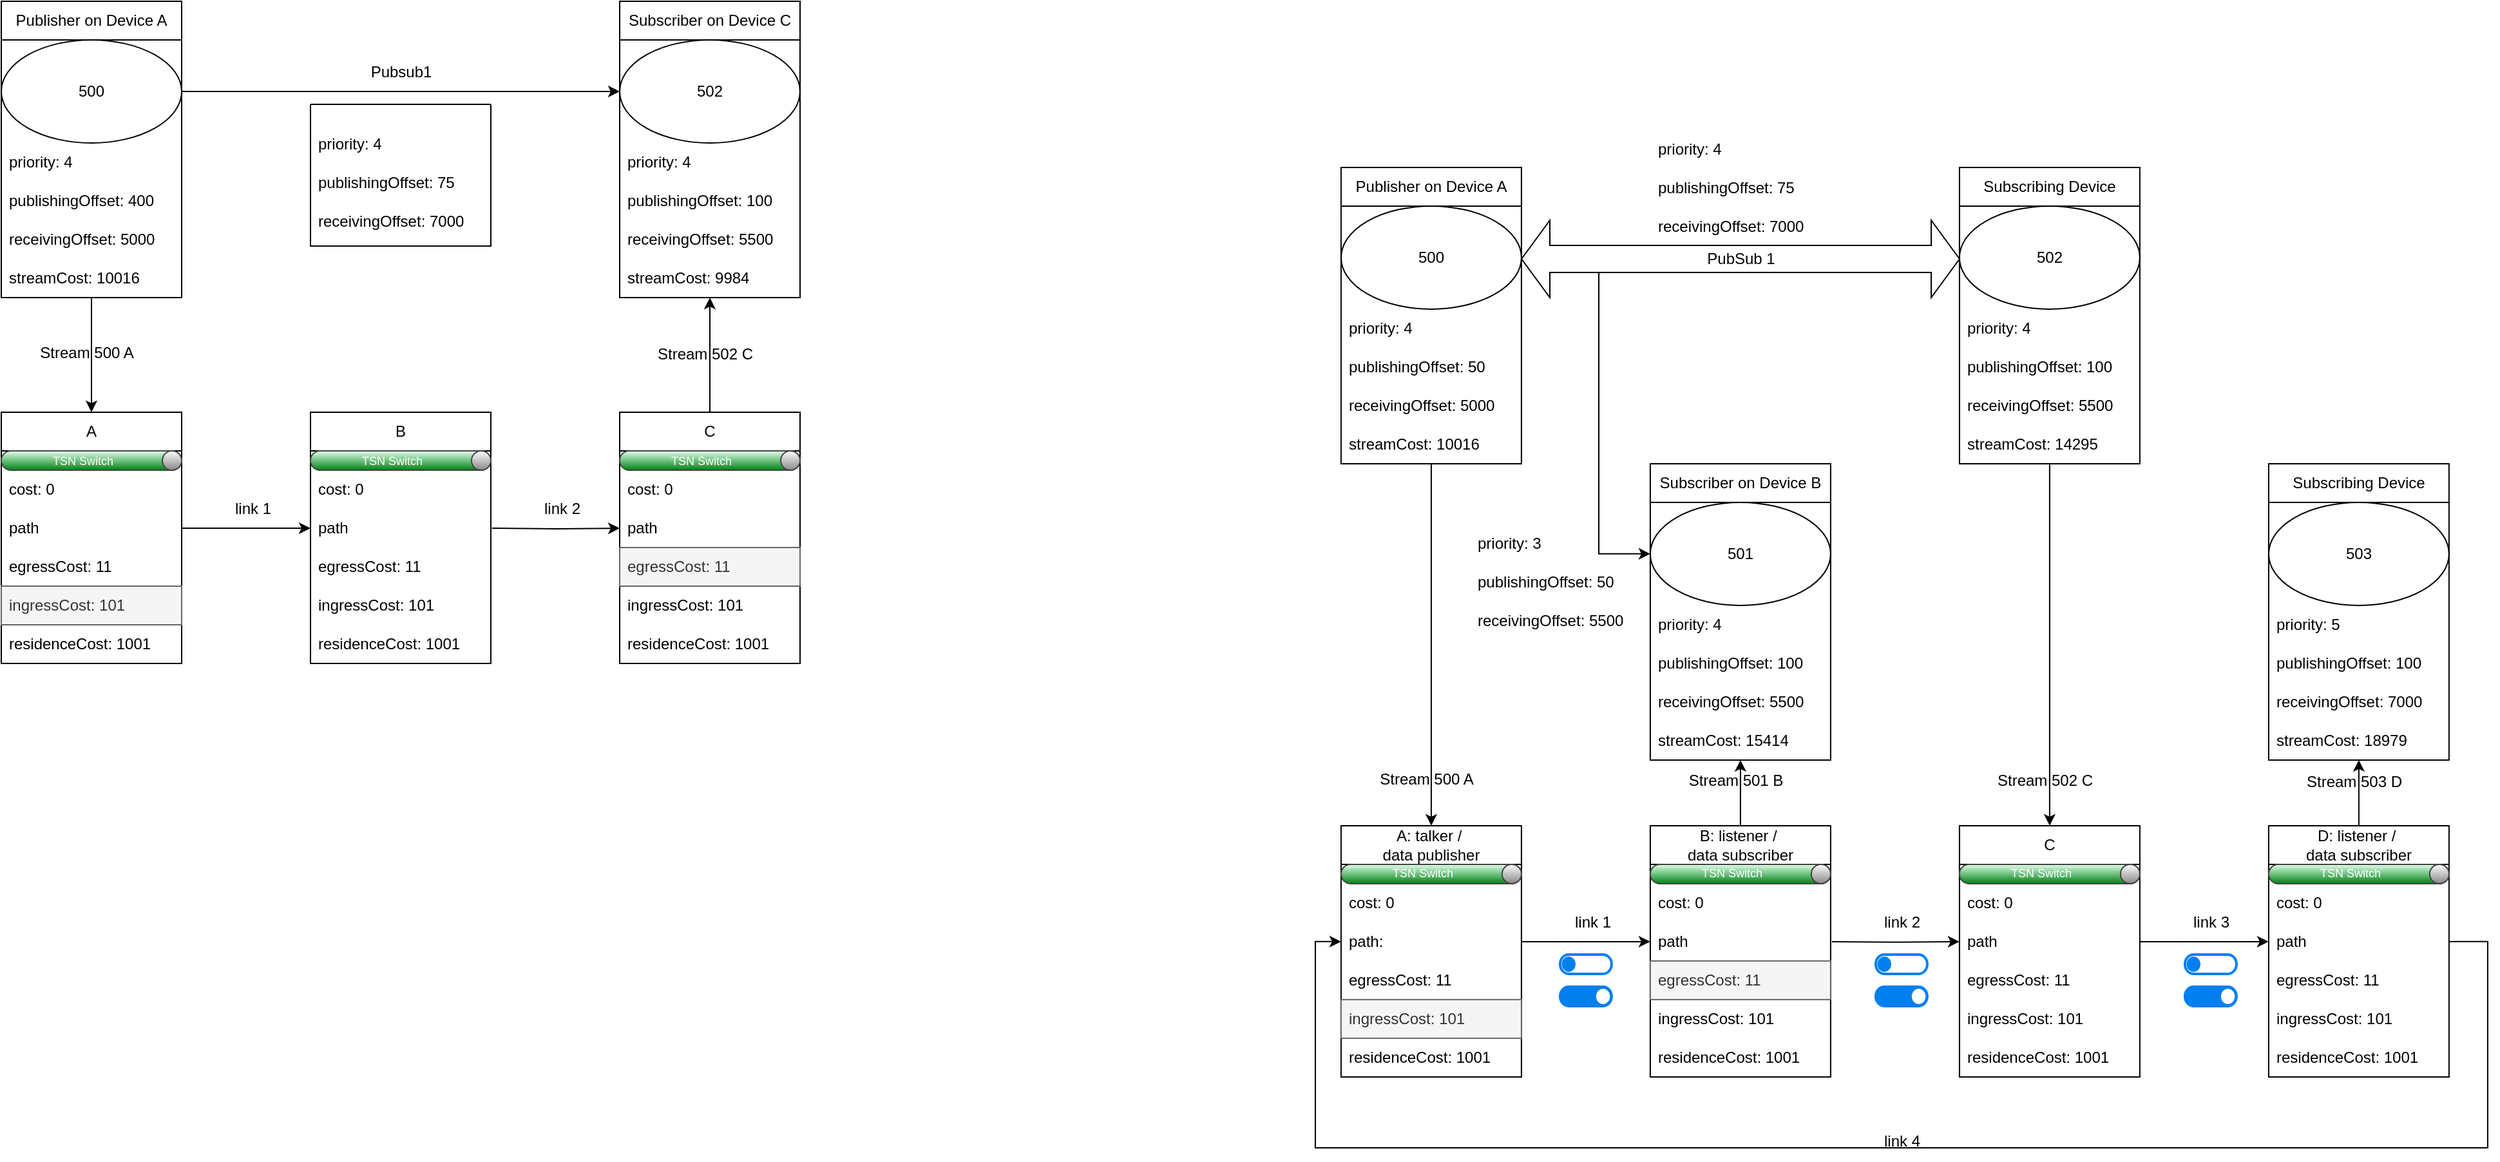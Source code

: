 <mxfile version="24.4.6" type="github">
  <diagram name="Seite-1" id="TU9W4s5XV5Jqz8ymjJ4V">
    <mxGraphModel dx="989" dy="580" grid="1" gridSize="10" guides="1" tooltips="1" connect="1" arrows="1" fold="1" page="1" pageScale="1" pageWidth="2339" pageHeight="3300" math="0" shadow="0">
      <root>
        <mxCell id="0" />
        <mxCell id="1" parent="0" />
        <mxCell id="pl0yGp6066iL1tmnYxi--1" value="A" style="swimlane;fontStyle=0;childLayout=stackLayout;horizontal=1;startSize=30;horizontalStack=0;resizeParent=1;resizeParentMax=0;resizeLast=0;collapsible=1;marginBottom=0;whiteSpace=wrap;html=1;" parent="1" vertex="1">
          <mxGeometry x="200" y="359" width="140" height="195" as="geometry" />
        </mxCell>
        <mxCell id="pl0yGp6066iL1tmnYxi--46" value="TSN Switch" style="strokeWidth=1;html=1;shadow=0;dashed=0;shape=mxgraph.ios.iOnOffButton;mainText=;strokeColor=#444444;fontSize=9;fontColor=#ffffff;spacingRight=14;buttonState=on;sketch=0;" parent="pl0yGp6066iL1tmnYxi--1" vertex="1">
          <mxGeometry y="30" width="140" height="15" as="geometry" />
        </mxCell>
        <mxCell id="pl0yGp6066iL1tmnYxi--2" value="cost: 0" style="text;strokeColor=none;fillColor=none;align=left;verticalAlign=middle;spacingLeft=4;spacingRight=4;overflow=hidden;points=[[0,0.5],[1,0.5]];portConstraint=eastwest;rotatable=0;whiteSpace=wrap;html=1;" parent="pl0yGp6066iL1tmnYxi--1" vertex="1">
          <mxGeometry y="45" width="140" height="30" as="geometry" />
        </mxCell>
        <mxCell id="pl0yGp6066iL1tmnYxi--3" value="path" style="text;strokeColor=none;fillColor=none;align=left;verticalAlign=middle;spacingLeft=4;spacingRight=4;overflow=hidden;points=[[0,0.5],[1,0.5]];portConstraint=eastwest;rotatable=0;whiteSpace=wrap;html=1;" parent="pl0yGp6066iL1tmnYxi--1" vertex="1">
          <mxGeometry y="75" width="140" height="30" as="geometry" />
        </mxCell>
        <mxCell id="pl0yGp6066iL1tmnYxi--4" value="egressCost: 11" style="text;strokeColor=none;fillColor=none;align=left;verticalAlign=middle;spacingLeft=4;spacingRight=4;overflow=hidden;points=[[0,0.5],[1,0.5]];portConstraint=eastwest;rotatable=0;whiteSpace=wrap;html=1;" parent="pl0yGp6066iL1tmnYxi--1" vertex="1">
          <mxGeometry y="105" width="140" height="30" as="geometry" />
        </mxCell>
        <mxCell id="pl0yGp6066iL1tmnYxi--5" value="ingressCost: 101" style="text;fillColor=#f5f5f5;align=left;verticalAlign=middle;spacingLeft=4;spacingRight=4;overflow=hidden;points=[[0,0.5],[1,0.5]];portConstraint=eastwest;rotatable=0;whiteSpace=wrap;html=1;fontColor=#333333;strokeColor=#666666;" parent="pl0yGp6066iL1tmnYxi--1" vertex="1">
          <mxGeometry y="135" width="140" height="30" as="geometry" />
        </mxCell>
        <mxCell id="pl0yGp6066iL1tmnYxi--6" value="residenceCost: 1001" style="text;strokeColor=none;fillColor=none;align=left;verticalAlign=middle;spacingLeft=4;spacingRight=4;overflow=hidden;points=[[0,0.5],[1,0.5]];portConstraint=eastwest;rotatable=0;whiteSpace=wrap;html=1;" parent="pl0yGp6066iL1tmnYxi--1" vertex="1">
          <mxGeometry y="165" width="140" height="30" as="geometry" />
        </mxCell>
        <mxCell id="pl0yGp6066iL1tmnYxi--7" value="B" style="swimlane;fontStyle=0;childLayout=stackLayout;horizontal=1;startSize=30;horizontalStack=0;resizeParent=1;resizeParentMax=0;resizeLast=0;collapsible=1;marginBottom=0;whiteSpace=wrap;html=1;" parent="1" vertex="1">
          <mxGeometry x="440" y="359" width="140" height="195" as="geometry" />
        </mxCell>
        <mxCell id="pl0yGp6066iL1tmnYxi--47" value="TSN Switch" style="strokeWidth=1;html=1;shadow=0;dashed=0;shape=mxgraph.ios.iOnOffButton;mainText=;strokeColor=#444444;fontSize=9;fontColor=#ffffff;spacingRight=14;buttonState=on;sketch=0;" parent="pl0yGp6066iL1tmnYxi--7" vertex="1">
          <mxGeometry y="30" width="140" height="15" as="geometry" />
        </mxCell>
        <mxCell id="6noG_g_EewDLC4juEWvF-1" value="cost: 0" style="text;strokeColor=none;fillColor=none;align=left;verticalAlign=middle;spacingLeft=4;spacingRight=4;overflow=hidden;points=[[0,0.5],[1,0.5]];portConstraint=eastwest;rotatable=0;whiteSpace=wrap;html=1;" vertex="1" parent="pl0yGp6066iL1tmnYxi--7">
          <mxGeometry y="45" width="140" height="30" as="geometry" />
        </mxCell>
        <mxCell id="6noG_g_EewDLC4juEWvF-2" value="path" style="text;strokeColor=none;fillColor=none;align=left;verticalAlign=middle;spacingLeft=4;spacingRight=4;overflow=hidden;points=[[0,0.5],[1,0.5]];portConstraint=eastwest;rotatable=0;whiteSpace=wrap;html=1;" vertex="1" parent="pl0yGp6066iL1tmnYxi--7">
          <mxGeometry y="75" width="140" height="30" as="geometry" />
        </mxCell>
        <mxCell id="6noG_g_EewDLC4juEWvF-4" value="egressCost: 11" style="text;strokeColor=none;fillColor=none;align=left;verticalAlign=middle;spacingLeft=4;spacingRight=4;overflow=hidden;points=[[0,0.5],[1,0.5]];portConstraint=eastwest;rotatable=0;whiteSpace=wrap;html=1;" vertex="1" parent="pl0yGp6066iL1tmnYxi--7">
          <mxGeometry y="105" width="140" height="30" as="geometry" />
        </mxCell>
        <mxCell id="6noG_g_EewDLC4juEWvF-3" value="ingressCost: 101" style="text;strokeColor=none;fillColor=none;align=left;verticalAlign=middle;spacingLeft=4;spacingRight=4;overflow=hidden;points=[[0,0.5],[1,0.5]];portConstraint=eastwest;rotatable=0;whiteSpace=wrap;html=1;" vertex="1" parent="pl0yGp6066iL1tmnYxi--7">
          <mxGeometry y="135" width="140" height="30" as="geometry" />
        </mxCell>
        <mxCell id="6noG_g_EewDLC4juEWvF-5" value="residenceCost: 1001" style="text;strokeColor=none;fillColor=none;align=left;verticalAlign=middle;spacingLeft=4;spacingRight=4;overflow=hidden;points=[[0,0.5],[1,0.5]];portConstraint=eastwest;rotatable=0;whiteSpace=wrap;html=1;" vertex="1" parent="pl0yGp6066iL1tmnYxi--7">
          <mxGeometry y="165" width="140" height="30" as="geometry" />
        </mxCell>
        <mxCell id="6noG_g_EewDLC4juEWvF-114" style="edgeStyle=orthogonalEdgeStyle;rounded=0;orthogonalLoop=1;jettySize=auto;html=1;exitX=0.5;exitY=0;exitDx=0;exitDy=0;" edge="1" parent="1" source="pl0yGp6066iL1tmnYxi--13" target="pl0yGp6066iL1tmnYxi--30">
          <mxGeometry relative="1" as="geometry" />
        </mxCell>
        <mxCell id="pl0yGp6066iL1tmnYxi--13" value="C" style="swimlane;fontStyle=0;childLayout=stackLayout;horizontal=1;startSize=30;horizontalStack=0;resizeParent=1;resizeParentMax=0;resizeLast=0;collapsible=1;marginBottom=0;whiteSpace=wrap;html=1;" parent="1" vertex="1">
          <mxGeometry x="680" y="359" width="140" height="195" as="geometry" />
        </mxCell>
        <mxCell id="pl0yGp6066iL1tmnYxi--48" value="TSN Switch" style="strokeWidth=1;html=1;shadow=0;dashed=0;shape=mxgraph.ios.iOnOffButton;mainText=;strokeColor=#444444;fontSize=9;fontColor=#ffffff;spacingRight=14;buttonState=on;sketch=0;" parent="pl0yGp6066iL1tmnYxi--13" vertex="1">
          <mxGeometry y="30" width="140" height="15" as="geometry" />
        </mxCell>
        <mxCell id="pl0yGp6066iL1tmnYxi--14" value="cost: 0" style="text;strokeColor=none;fillColor=none;align=left;verticalAlign=middle;spacingLeft=4;spacingRight=4;overflow=hidden;points=[[0,0.5],[1,0.5]];portConstraint=eastwest;rotatable=0;whiteSpace=wrap;html=1;" parent="pl0yGp6066iL1tmnYxi--13" vertex="1">
          <mxGeometry y="45" width="140" height="30" as="geometry" />
        </mxCell>
        <mxCell id="pl0yGp6066iL1tmnYxi--15" value="path" style="text;strokeColor=none;fillColor=none;align=left;verticalAlign=middle;spacingLeft=4;spacingRight=4;overflow=hidden;points=[[0,0.5],[1,0.5]];portConstraint=eastwest;rotatable=0;whiteSpace=wrap;html=1;" parent="pl0yGp6066iL1tmnYxi--13" vertex="1">
          <mxGeometry y="75" width="140" height="30" as="geometry" />
        </mxCell>
        <mxCell id="pl0yGp6066iL1tmnYxi--16" value="egressCost: 11" style="text;strokeColor=#666666;fillColor=#f5f5f5;align=left;verticalAlign=middle;spacingLeft=4;spacingRight=4;overflow=hidden;points=[[0,0.5],[1,0.5]];portConstraint=eastwest;rotatable=0;whiteSpace=wrap;html=1;fontColor=#333333;" parent="pl0yGp6066iL1tmnYxi--13" vertex="1">
          <mxGeometry y="105" width="140" height="30" as="geometry" />
        </mxCell>
        <mxCell id="pl0yGp6066iL1tmnYxi--17" value="ingressCost: 101" style="text;strokeColor=none;fillColor=none;align=left;verticalAlign=middle;spacingLeft=4;spacingRight=4;overflow=hidden;points=[[0,0.5],[1,0.5]];portConstraint=eastwest;rotatable=0;whiteSpace=wrap;html=1;" parent="pl0yGp6066iL1tmnYxi--13" vertex="1">
          <mxGeometry y="135" width="140" height="30" as="geometry" />
        </mxCell>
        <mxCell id="pl0yGp6066iL1tmnYxi--18" value="residenceCost: 1001" style="text;strokeColor=none;fillColor=none;align=left;verticalAlign=middle;spacingLeft=4;spacingRight=4;overflow=hidden;points=[[0,0.5],[1,0.5]];portConstraint=eastwest;rotatable=0;whiteSpace=wrap;html=1;" parent="pl0yGp6066iL1tmnYxi--13" vertex="1">
          <mxGeometry y="165" width="140" height="30" as="geometry" />
        </mxCell>
        <mxCell id="pl0yGp6066iL1tmnYxi--19" style="edgeStyle=orthogonalEdgeStyle;rounded=0;orthogonalLoop=1;jettySize=auto;html=1;exitX=1;exitY=0.5;exitDx=0;exitDy=0;entryX=0;entryY=0.5;entryDx=0;entryDy=0;" parent="1" source="pl0yGp6066iL1tmnYxi--3" target="6noG_g_EewDLC4juEWvF-2" edge="1">
          <mxGeometry relative="1" as="geometry">
            <mxPoint x="440" y="569" as="targetPoint" />
          </mxGeometry>
        </mxCell>
        <mxCell id="pl0yGp6066iL1tmnYxi--20" style="edgeStyle=orthogonalEdgeStyle;rounded=0;orthogonalLoop=1;jettySize=auto;html=1;entryX=0;entryY=0.5;entryDx=0;entryDy=0;" parent="1" target="pl0yGp6066iL1tmnYxi--15" edge="1">
          <mxGeometry relative="1" as="geometry">
            <mxPoint x="581" y="449" as="sourcePoint" />
          </mxGeometry>
        </mxCell>
        <mxCell id="pl0yGp6066iL1tmnYxi--21" value="link 1" style="text;html=1;align=center;verticalAlign=middle;resizable=0;points=[];autosize=1;strokeColor=none;fillColor=none;" parent="1" vertex="1">
          <mxGeometry x="370" y="419" width="50" height="30" as="geometry" />
        </mxCell>
        <mxCell id="pl0yGp6066iL1tmnYxi--22" value="link 2" style="text;html=1;align=center;verticalAlign=middle;resizable=0;points=[];autosize=1;strokeColor=none;fillColor=none;" parent="1" vertex="1">
          <mxGeometry x="610" y="419" width="50" height="30" as="geometry" />
        </mxCell>
        <mxCell id="6noG_g_EewDLC4juEWvF-8" style="edgeStyle=orthogonalEdgeStyle;rounded=0;orthogonalLoop=1;jettySize=auto;html=1;entryX=0.5;entryY=0;entryDx=0;entryDy=0;" edge="1" parent="1" source="pl0yGp6066iL1tmnYxi--23" target="pl0yGp6066iL1tmnYxi--1">
          <mxGeometry relative="1" as="geometry" />
        </mxCell>
        <mxCell id="pl0yGp6066iL1tmnYxi--23" value="Publisher on Device A" style="swimlane;fontStyle=0;childLayout=stackLayout;horizontal=1;startSize=30;horizontalStack=0;resizeParent=1;resizeParentMax=0;resizeLast=0;collapsible=1;marginBottom=0;whiteSpace=wrap;html=1;" parent="1" vertex="1">
          <mxGeometry x="200" y="40" width="140" height="230" as="geometry" />
        </mxCell>
        <mxCell id="pl0yGp6066iL1tmnYxi--29" value="500" style="ellipse;whiteSpace=wrap;html=1;aspect=fixed;" parent="pl0yGp6066iL1tmnYxi--23" vertex="1">
          <mxGeometry y="30" width="140" height="80" as="geometry" />
        </mxCell>
        <mxCell id="pl0yGp6066iL1tmnYxi--24" value="priority: 4" style="text;strokeColor=none;fillColor=none;align=left;verticalAlign=middle;spacingLeft=4;spacingRight=4;overflow=hidden;points=[[0,0.5],[1,0.5]];portConstraint=eastwest;rotatable=0;whiteSpace=wrap;html=1;" parent="pl0yGp6066iL1tmnYxi--23" vertex="1">
          <mxGeometry y="110" width="140" height="30" as="geometry" />
        </mxCell>
        <mxCell id="pl0yGp6066iL1tmnYxi--25" value="publishingOffset: 400" style="text;strokeColor=none;fillColor=none;align=left;verticalAlign=middle;spacingLeft=4;spacingRight=4;overflow=hidden;points=[[0,0.5],[1,0.5]];portConstraint=eastwest;rotatable=0;whiteSpace=wrap;html=1;" parent="pl0yGp6066iL1tmnYxi--23" vertex="1">
          <mxGeometry y="140" width="140" height="30" as="geometry" />
        </mxCell>
        <mxCell id="pl0yGp6066iL1tmnYxi--26" value="receivingOffset: 5000" style="text;strokeColor=none;fillColor=none;align=left;verticalAlign=middle;spacingLeft=4;spacingRight=4;overflow=hidden;points=[[0,0.5],[1,0.5]];portConstraint=eastwest;rotatable=0;whiteSpace=wrap;html=1;" parent="pl0yGp6066iL1tmnYxi--23" vertex="1">
          <mxGeometry y="170" width="140" height="30" as="geometry" />
        </mxCell>
        <mxCell id="pl0yGp6066iL1tmnYxi--27" value="streamCost: 10016" style="text;strokeColor=none;fillColor=none;align=left;verticalAlign=middle;spacingLeft=4;spacingRight=4;overflow=hidden;points=[[0,0.5],[1,0.5]];portConstraint=eastwest;rotatable=0;whiteSpace=wrap;html=1;" parent="pl0yGp6066iL1tmnYxi--23" vertex="1">
          <mxGeometry y="200" width="140" height="30" as="geometry" />
        </mxCell>
        <mxCell id="pl0yGp6066iL1tmnYxi--30" value="Subscriber on Device C" style="swimlane;fontStyle=0;childLayout=stackLayout;horizontal=1;startSize=30;horizontalStack=0;resizeParent=1;resizeParentMax=0;resizeLast=0;collapsible=1;marginBottom=0;whiteSpace=wrap;html=1;" parent="1" vertex="1">
          <mxGeometry x="680" y="40" width="140" height="230" as="geometry" />
        </mxCell>
        <mxCell id="pl0yGp6066iL1tmnYxi--31" value="502" style="ellipse;whiteSpace=wrap;html=1;aspect=fixed;" parent="pl0yGp6066iL1tmnYxi--30" vertex="1">
          <mxGeometry y="30" width="140" height="80" as="geometry" />
        </mxCell>
        <mxCell id="pl0yGp6066iL1tmnYxi--37" value="priority: 4" style="text;strokeColor=none;fillColor=none;align=left;verticalAlign=middle;spacingLeft=4;spacingRight=4;overflow=hidden;points=[[0,0.5],[1,0.5]];portConstraint=eastwest;rotatable=0;whiteSpace=wrap;html=1;" parent="pl0yGp6066iL1tmnYxi--30" vertex="1">
          <mxGeometry y="110" width="140" height="30" as="geometry" />
        </mxCell>
        <mxCell id="pl0yGp6066iL1tmnYxi--38" value="publishingOffset: 100" style="text;strokeColor=none;fillColor=none;align=left;verticalAlign=middle;spacingLeft=4;spacingRight=4;overflow=hidden;points=[[0,0.5],[1,0.5]];portConstraint=eastwest;rotatable=0;whiteSpace=wrap;html=1;" parent="pl0yGp6066iL1tmnYxi--30" vertex="1">
          <mxGeometry y="140" width="140" height="30" as="geometry" />
        </mxCell>
        <mxCell id="pl0yGp6066iL1tmnYxi--39" value="receivingOffset: 5500" style="text;strokeColor=none;fillColor=none;align=left;verticalAlign=middle;spacingLeft=4;spacingRight=4;overflow=hidden;points=[[0,0.5],[1,0.5]];portConstraint=eastwest;rotatable=0;whiteSpace=wrap;html=1;" parent="pl0yGp6066iL1tmnYxi--30" vertex="1">
          <mxGeometry y="170" width="140" height="30" as="geometry" />
        </mxCell>
        <mxCell id="pl0yGp6066iL1tmnYxi--40" value="streamCost: 9984" style="text;strokeColor=none;fillColor=none;align=left;verticalAlign=middle;spacingLeft=4;spacingRight=4;overflow=hidden;points=[[0,0.5],[1,0.5]];portConstraint=eastwest;rotatable=0;whiteSpace=wrap;html=1;" parent="pl0yGp6066iL1tmnYxi--30" vertex="1">
          <mxGeometry y="200" width="140" height="30" as="geometry" />
        </mxCell>
        <mxCell id="6noG_g_EewDLC4juEWvF-6" style="edgeStyle=orthogonalEdgeStyle;rounded=0;orthogonalLoop=1;jettySize=auto;html=1;exitX=1;exitY=0.5;exitDx=0;exitDy=0;" edge="1" parent="1" source="pl0yGp6066iL1tmnYxi--29" target="pl0yGp6066iL1tmnYxi--31">
          <mxGeometry relative="1" as="geometry" />
        </mxCell>
        <mxCell id="6noG_g_EewDLC4juEWvF-7" value="Pubsub1" style="text;html=1;align=center;verticalAlign=middle;resizable=0;points=[];autosize=1;strokeColor=none;fillColor=none;" vertex="1" parent="1">
          <mxGeometry x="475" y="80" width="70" height="30" as="geometry" />
        </mxCell>
        <mxCell id="6noG_g_EewDLC4juEWvF-11" value="A: talker /&amp;nbsp;&lt;div&gt;data publisher&lt;/div&gt;" style="swimlane;fontStyle=0;childLayout=stackLayout;horizontal=1;startSize=30;horizontalStack=0;resizeParent=1;resizeParentMax=0;resizeLast=0;collapsible=1;marginBottom=0;whiteSpace=wrap;html=1;" vertex="1" parent="1">
          <mxGeometry x="1239.94" y="679.94" width="140" height="195" as="geometry" />
        </mxCell>
        <mxCell id="6noG_g_EewDLC4juEWvF-12" value="TSN Switch" style="strokeWidth=1;html=1;shadow=0;dashed=0;shape=mxgraph.ios.iOnOffButton;mainText=;strokeColor=#444444;fontSize=9;fontColor=#ffffff;spacingRight=14;buttonState=on;sketch=0;" vertex="1" parent="6noG_g_EewDLC4juEWvF-11">
          <mxGeometry y="30" width="140" height="15" as="geometry" />
        </mxCell>
        <mxCell id="6noG_g_EewDLC4juEWvF-13" value="cost: 0" style="text;strokeColor=none;fillColor=none;align=left;verticalAlign=middle;spacingLeft=4;spacingRight=4;overflow=hidden;points=[[0,0.5],[1,0.5]];portConstraint=eastwest;rotatable=0;whiteSpace=wrap;html=1;" vertex="1" parent="6noG_g_EewDLC4juEWvF-11">
          <mxGeometry y="45" width="140" height="30" as="geometry" />
        </mxCell>
        <mxCell id="6noG_g_EewDLC4juEWvF-14" value="path:&lt;span style=&quot;color: rgba(0, 0, 0, 0); font-family: monospace; font-size: 0px; text-wrap: nowrap;&quot;&gt;%3CmxGraphModel%3E%3Croot%3E%3CmxCell%20id%3D%220%22%2F%3E%3CmxCell%20id%3D%221%22%20parent%3D%220%22%2F%3E%3CmxCell%20id%3D%222%22%20value%3D%22%22%20style%3D%22html%3D1%3BverticalLabelPosition%3Dbottom%3BlabelBackgroundColor%3D%23ffffff%3BverticalAlign%3Dtop%3Bshadow%3D0%3Bdashed%3D0%3BstrokeWidth%3D1%3Bshape%3Dmxgraph.ios7ui.onOffButton%3BbuttonState%3Don%3BstrokeColor%3D%2338D145%3BstrokeColor2%3D%23aaaaaa%3BfillColor%3D%2338D145%3BfillColor2%3D%23ffffff%3B%22%20vertex%3D%221%22%20parent%3D%221%22%3E%3CmxGeometry%20x%3D%221220%22%20y%3D%22775%22%20width%3D%22140%22%20height%3D%2215%22%20as%3D%22geometry%22%2F%3E%3C%2FmxCell%3E%3C%2Froot%3E%3C%2FmxGraphModel%3E&lt;/span&gt;" style="text;strokeColor=none;fillColor=none;align=left;verticalAlign=middle;spacingLeft=4;spacingRight=4;overflow=hidden;points=[[0,0.5],[1,0.5]];portConstraint=eastwest;rotatable=0;whiteSpace=wrap;html=1;" vertex="1" parent="6noG_g_EewDLC4juEWvF-11">
          <mxGeometry y="75" width="140" height="30" as="geometry" />
        </mxCell>
        <mxCell id="6noG_g_EewDLC4juEWvF-15" value="egressCost: 11" style="text;strokeColor=none;fillColor=none;align=left;verticalAlign=middle;spacingLeft=4;spacingRight=4;overflow=hidden;points=[[0,0.5],[1,0.5]];portConstraint=eastwest;rotatable=0;whiteSpace=wrap;html=1;" vertex="1" parent="6noG_g_EewDLC4juEWvF-11">
          <mxGeometry y="105" width="140" height="30" as="geometry" />
        </mxCell>
        <mxCell id="6noG_g_EewDLC4juEWvF-16" value="ingressCost: 101" style="text;strokeColor=#666666;fillColor=#f5f5f5;align=left;verticalAlign=middle;spacingLeft=4;spacingRight=4;overflow=hidden;points=[[0,0.5],[1,0.5]];portConstraint=eastwest;rotatable=0;whiteSpace=wrap;html=1;fontColor=#333333;" vertex="1" parent="6noG_g_EewDLC4juEWvF-11">
          <mxGeometry y="135" width="140" height="30" as="geometry" />
        </mxCell>
        <mxCell id="6noG_g_EewDLC4juEWvF-17" value="residenceCost: 1001" style="text;strokeColor=none;fillColor=none;align=left;verticalAlign=middle;spacingLeft=4;spacingRight=4;overflow=hidden;points=[[0,0.5],[1,0.5]];portConstraint=eastwest;rotatable=0;whiteSpace=wrap;html=1;" vertex="1" parent="6noG_g_EewDLC4juEWvF-11">
          <mxGeometry y="165" width="140" height="30" as="geometry" />
        </mxCell>
        <mxCell id="6noG_g_EewDLC4juEWvF-73" style="edgeStyle=orthogonalEdgeStyle;rounded=0;orthogonalLoop=1;jettySize=auto;html=1;exitX=0.5;exitY=0;exitDx=0;exitDy=0;" edge="1" parent="1" source="6noG_g_EewDLC4juEWvF-18" target="6noG_g_EewDLC4juEWvF-67">
          <mxGeometry relative="1" as="geometry" />
        </mxCell>
        <mxCell id="6noG_g_EewDLC4juEWvF-18" value="B: listener /&amp;nbsp;&lt;div&gt;data subscriber&lt;/div&gt;" style="swimlane;fontStyle=0;childLayout=stackLayout;horizontal=1;startSize=30;horizontalStack=0;resizeParent=1;resizeParentMax=0;resizeLast=0;collapsible=1;marginBottom=0;whiteSpace=wrap;html=1;" vertex="1" parent="1">
          <mxGeometry x="1479.94" y="679.94" width="140" height="195" as="geometry" />
        </mxCell>
        <mxCell id="6noG_g_EewDLC4juEWvF-19" value="TSN Switch" style="strokeWidth=1;html=1;shadow=0;dashed=0;shape=mxgraph.ios.iOnOffButton;mainText=;strokeColor=#444444;fontSize=9;fontColor=#ffffff;spacingRight=14;buttonState=on;sketch=0;" vertex="1" parent="6noG_g_EewDLC4juEWvF-18">
          <mxGeometry y="30" width="140" height="15" as="geometry" />
        </mxCell>
        <mxCell id="6noG_g_EewDLC4juEWvF-20" value="cost: 0" style="text;strokeColor=none;fillColor=none;align=left;verticalAlign=middle;spacingLeft=4;spacingRight=4;overflow=hidden;points=[[0,0.5],[1,0.5]];portConstraint=eastwest;rotatable=0;whiteSpace=wrap;html=1;" vertex="1" parent="6noG_g_EewDLC4juEWvF-18">
          <mxGeometry y="45" width="140" height="30" as="geometry" />
        </mxCell>
        <mxCell id="6noG_g_EewDLC4juEWvF-21" value="path" style="text;strokeColor=none;fillColor=none;align=left;verticalAlign=middle;spacingLeft=4;spacingRight=4;overflow=hidden;points=[[0,0.5],[1,0.5]];portConstraint=eastwest;rotatable=0;whiteSpace=wrap;html=1;" vertex="1" parent="6noG_g_EewDLC4juEWvF-18">
          <mxGeometry y="75" width="140" height="30" as="geometry" />
        </mxCell>
        <mxCell id="6noG_g_EewDLC4juEWvF-22" value="egressCost: 11" style="text;strokeColor=#666666;fillColor=#f5f5f5;align=left;verticalAlign=middle;spacingLeft=4;spacingRight=4;overflow=hidden;points=[[0,0.5],[1,0.5]];portConstraint=eastwest;rotatable=0;whiteSpace=wrap;html=1;fontColor=#333333;" vertex="1" parent="6noG_g_EewDLC4juEWvF-18">
          <mxGeometry y="105" width="140" height="30" as="geometry" />
        </mxCell>
        <mxCell id="6noG_g_EewDLC4juEWvF-23" value="ingressCost: 101" style="text;strokeColor=none;fillColor=none;align=left;verticalAlign=middle;spacingLeft=4;spacingRight=4;overflow=hidden;points=[[0,0.5],[1,0.5]];portConstraint=eastwest;rotatable=0;whiteSpace=wrap;html=1;" vertex="1" parent="6noG_g_EewDLC4juEWvF-18">
          <mxGeometry y="135" width="140" height="30" as="geometry" />
        </mxCell>
        <mxCell id="6noG_g_EewDLC4juEWvF-24" value="residenceCost: 1001" style="text;strokeColor=none;fillColor=none;align=left;verticalAlign=middle;spacingLeft=4;spacingRight=4;overflow=hidden;points=[[0,0.5],[1,0.5]];portConstraint=eastwest;rotatable=0;whiteSpace=wrap;html=1;" vertex="1" parent="6noG_g_EewDLC4juEWvF-18">
          <mxGeometry y="165" width="140" height="30" as="geometry" />
        </mxCell>
        <mxCell id="6noG_g_EewDLC4juEWvF-26" value="C" style="swimlane;fontStyle=0;childLayout=stackLayout;horizontal=1;startSize=30;horizontalStack=0;resizeParent=1;resizeParentMax=0;resizeLast=0;collapsible=1;marginBottom=0;whiteSpace=wrap;html=1;" vertex="1" parent="1">
          <mxGeometry x="1719.94" y="679.94" width="140" height="195" as="geometry" />
        </mxCell>
        <mxCell id="6noG_g_EewDLC4juEWvF-27" value="TSN Switch" style="strokeWidth=1;html=1;shadow=0;dashed=0;shape=mxgraph.ios.iOnOffButton;mainText=;strokeColor=#444444;fontSize=9;fontColor=#ffffff;spacingRight=14;buttonState=on;sketch=0;" vertex="1" parent="6noG_g_EewDLC4juEWvF-26">
          <mxGeometry y="30" width="140" height="15" as="geometry" />
        </mxCell>
        <mxCell id="6noG_g_EewDLC4juEWvF-28" value="cost: 0" style="text;strokeColor=none;fillColor=none;align=left;verticalAlign=middle;spacingLeft=4;spacingRight=4;overflow=hidden;points=[[0,0.5],[1,0.5]];portConstraint=eastwest;rotatable=0;whiteSpace=wrap;html=1;" vertex="1" parent="6noG_g_EewDLC4juEWvF-26">
          <mxGeometry y="45" width="140" height="30" as="geometry" />
        </mxCell>
        <mxCell id="6noG_g_EewDLC4juEWvF-29" value="path" style="text;strokeColor=none;fillColor=none;align=left;verticalAlign=middle;spacingLeft=4;spacingRight=4;overflow=hidden;points=[[0,0.5],[1,0.5]];portConstraint=eastwest;rotatable=0;whiteSpace=wrap;html=1;" vertex="1" parent="6noG_g_EewDLC4juEWvF-26">
          <mxGeometry y="75" width="140" height="30" as="geometry" />
        </mxCell>
        <mxCell id="6noG_g_EewDLC4juEWvF-30" value="egressCost: 11" style="text;strokeColor=none;fillColor=none;align=left;verticalAlign=middle;spacingLeft=4;spacingRight=4;overflow=hidden;points=[[0,0.5],[1,0.5]];portConstraint=eastwest;rotatable=0;whiteSpace=wrap;html=1;" vertex="1" parent="6noG_g_EewDLC4juEWvF-26">
          <mxGeometry y="105" width="140" height="30" as="geometry" />
        </mxCell>
        <mxCell id="6noG_g_EewDLC4juEWvF-31" value="ingressCost: 101" style="text;strokeColor=none;fillColor=none;align=left;verticalAlign=middle;spacingLeft=4;spacingRight=4;overflow=hidden;points=[[0,0.5],[1,0.5]];portConstraint=eastwest;rotatable=0;whiteSpace=wrap;html=1;" vertex="1" parent="6noG_g_EewDLC4juEWvF-26">
          <mxGeometry y="135" width="140" height="30" as="geometry" />
        </mxCell>
        <mxCell id="6noG_g_EewDLC4juEWvF-32" value="residenceCost: 1001" style="text;strokeColor=none;fillColor=none;align=left;verticalAlign=middle;spacingLeft=4;spacingRight=4;overflow=hidden;points=[[0,0.5],[1,0.5]];portConstraint=eastwest;rotatable=0;whiteSpace=wrap;html=1;" vertex="1" parent="6noG_g_EewDLC4juEWvF-26">
          <mxGeometry y="165" width="140" height="30" as="geometry" />
        </mxCell>
        <mxCell id="6noG_g_EewDLC4juEWvF-33" style="edgeStyle=orthogonalEdgeStyle;rounded=0;orthogonalLoop=1;jettySize=auto;html=1;exitX=1;exitY=0.5;exitDx=0;exitDy=0;entryX=0;entryY=0.5;entryDx=0;entryDy=0;" edge="1" source="6noG_g_EewDLC4juEWvF-14" target="6noG_g_EewDLC4juEWvF-21" parent="1">
          <mxGeometry relative="1" as="geometry">
            <mxPoint x="1479.94" y="889.94" as="targetPoint" />
          </mxGeometry>
        </mxCell>
        <mxCell id="6noG_g_EewDLC4juEWvF-34" style="edgeStyle=orthogonalEdgeStyle;rounded=0;orthogonalLoop=1;jettySize=auto;html=1;entryX=0;entryY=0.5;entryDx=0;entryDy=0;" edge="1" target="6noG_g_EewDLC4juEWvF-29" parent="1">
          <mxGeometry relative="1" as="geometry">
            <mxPoint x="1620.94" y="769.94" as="sourcePoint" />
          </mxGeometry>
        </mxCell>
        <mxCell id="6noG_g_EewDLC4juEWvF-35" value="link 1" style="text;html=1;align=center;verticalAlign=middle;resizable=0;points=[];autosize=1;strokeColor=none;fillColor=none;" vertex="1" parent="1">
          <mxGeometry x="1409.94" y="739.94" width="50" height="30" as="geometry" />
        </mxCell>
        <mxCell id="6noG_g_EewDLC4juEWvF-36" value="link 2" style="text;html=1;align=center;verticalAlign=middle;resizable=0;points=[];autosize=1;strokeColor=none;fillColor=none;" vertex="1" parent="1">
          <mxGeometry x="1649.94" y="739.94" width="50" height="30" as="geometry" />
        </mxCell>
        <mxCell id="6noG_g_EewDLC4juEWvF-37" style="edgeStyle=orthogonalEdgeStyle;rounded=0;orthogonalLoop=1;jettySize=auto;html=1;entryX=0.5;entryY=0;entryDx=0;entryDy=0;" edge="1" source="6noG_g_EewDLC4juEWvF-38" target="6noG_g_EewDLC4juEWvF-11" parent="1">
          <mxGeometry relative="1" as="geometry" />
        </mxCell>
        <mxCell id="6noG_g_EewDLC4juEWvF-38" value="Publisher on Device A" style="swimlane;fontStyle=0;childLayout=stackLayout;horizontal=1;startSize=30;horizontalStack=0;resizeParent=1;resizeParentMax=0;resizeLast=0;collapsible=1;marginBottom=0;whiteSpace=wrap;html=1;" vertex="1" parent="1">
          <mxGeometry x="1239.94" y="168.94" width="140" height="230" as="geometry" />
        </mxCell>
        <mxCell id="6noG_g_EewDLC4juEWvF-39" value="500" style="ellipse;whiteSpace=wrap;html=1;aspect=fixed;" vertex="1" parent="6noG_g_EewDLC4juEWvF-38">
          <mxGeometry y="30" width="140" height="80" as="geometry" />
        </mxCell>
        <mxCell id="6noG_g_EewDLC4juEWvF-40" value="priority: 4" style="text;strokeColor=none;fillColor=none;align=left;verticalAlign=middle;spacingLeft=4;spacingRight=4;overflow=hidden;points=[[0,0.5],[1,0.5]];portConstraint=eastwest;rotatable=0;whiteSpace=wrap;html=1;" vertex="1" parent="6noG_g_EewDLC4juEWvF-38">
          <mxGeometry y="110" width="140" height="30" as="geometry" />
        </mxCell>
        <mxCell id="6noG_g_EewDLC4juEWvF-41" value="publishingOffset: 50" style="text;strokeColor=none;fillColor=none;align=left;verticalAlign=middle;spacingLeft=4;spacingRight=4;overflow=hidden;points=[[0,0.5],[1,0.5]];portConstraint=eastwest;rotatable=0;whiteSpace=wrap;html=1;" vertex="1" parent="6noG_g_EewDLC4juEWvF-38">
          <mxGeometry y="140" width="140" height="30" as="geometry" />
        </mxCell>
        <mxCell id="6noG_g_EewDLC4juEWvF-42" value="receivingOffset: 5000" style="text;strokeColor=none;fillColor=none;align=left;verticalAlign=middle;spacingLeft=4;spacingRight=4;overflow=hidden;points=[[0,0.5],[1,0.5]];portConstraint=eastwest;rotatable=0;whiteSpace=wrap;html=1;" vertex="1" parent="6noG_g_EewDLC4juEWvF-38">
          <mxGeometry y="170" width="140" height="30" as="geometry" />
        </mxCell>
        <mxCell id="6noG_g_EewDLC4juEWvF-43" value="streamCost: 10016" style="text;strokeColor=none;fillColor=none;align=left;verticalAlign=middle;spacingLeft=4;spacingRight=4;overflow=hidden;points=[[0,0.5],[1,0.5]];portConstraint=eastwest;rotatable=0;whiteSpace=wrap;html=1;" vertex="1" parent="6noG_g_EewDLC4juEWvF-38">
          <mxGeometry y="200" width="140" height="30" as="geometry" />
        </mxCell>
        <mxCell id="6noG_g_EewDLC4juEWvF-113" style="edgeStyle=orthogonalEdgeStyle;rounded=0;orthogonalLoop=1;jettySize=auto;html=1;entryX=0.5;entryY=0;entryDx=0;entryDy=0;" edge="1" parent="1" source="6noG_g_EewDLC4juEWvF-44" target="6noG_g_EewDLC4juEWvF-26">
          <mxGeometry relative="1" as="geometry" />
        </mxCell>
        <mxCell id="6noG_g_EewDLC4juEWvF-44" value="Subscribing Device" style="swimlane;fontStyle=0;childLayout=stackLayout;horizontal=1;startSize=30;horizontalStack=0;resizeParent=1;resizeParentMax=0;resizeLast=0;collapsible=1;marginBottom=0;whiteSpace=wrap;html=1;" vertex="1" parent="1">
          <mxGeometry x="1719.94" y="168.94" width="140" height="230" as="geometry" />
        </mxCell>
        <mxCell id="6noG_g_EewDLC4juEWvF-45" value="502" style="ellipse;whiteSpace=wrap;html=1;aspect=fixed;" vertex="1" parent="6noG_g_EewDLC4juEWvF-44">
          <mxGeometry y="30" width="140" height="80" as="geometry" />
        </mxCell>
        <mxCell id="6noG_g_EewDLC4juEWvF-46" value="priority: 4" style="text;strokeColor=none;fillColor=none;align=left;verticalAlign=middle;spacingLeft=4;spacingRight=4;overflow=hidden;points=[[0,0.5],[1,0.5]];portConstraint=eastwest;rotatable=0;whiteSpace=wrap;html=1;" vertex="1" parent="6noG_g_EewDLC4juEWvF-44">
          <mxGeometry y="110" width="140" height="30" as="geometry" />
        </mxCell>
        <mxCell id="6noG_g_EewDLC4juEWvF-49" value="publishingOffset: 100" style="text;strokeColor=none;fillColor=none;align=left;verticalAlign=middle;spacingLeft=4;spacingRight=4;overflow=hidden;points=[[0,0.5],[1,0.5]];portConstraint=eastwest;rotatable=0;whiteSpace=wrap;html=1;" vertex="1" parent="6noG_g_EewDLC4juEWvF-44">
          <mxGeometry y="140" width="140" height="30" as="geometry" />
        </mxCell>
        <mxCell id="6noG_g_EewDLC4juEWvF-48" value="receivingOffset: 5500" style="text;strokeColor=none;fillColor=none;align=left;verticalAlign=middle;spacingLeft=4;spacingRight=4;overflow=hidden;points=[[0,0.5],[1,0.5]];portConstraint=eastwest;rotatable=0;whiteSpace=wrap;html=1;" vertex="1" parent="6noG_g_EewDLC4juEWvF-44">
          <mxGeometry y="170" width="140" height="30" as="geometry" />
        </mxCell>
        <mxCell id="6noG_g_EewDLC4juEWvF-47" value="streamCost: 14295" style="text;strokeColor=none;fillColor=none;align=left;verticalAlign=middle;spacingLeft=4;spacingRight=4;overflow=hidden;points=[[0,0.5],[1,0.5]];portConstraint=eastwest;rotatable=0;whiteSpace=wrap;html=1;" vertex="1" parent="6noG_g_EewDLC4juEWvF-44">
          <mxGeometry y="200" width="140" height="30" as="geometry" />
        </mxCell>
        <mxCell id="6noG_g_EewDLC4juEWvF-52" style="edgeStyle=orthogonalEdgeStyle;rounded=0;orthogonalLoop=1;jettySize=auto;html=1;" edge="1" source="6noG_g_EewDLC4juEWvF-53" target="6noG_g_EewDLC4juEWvF-60" parent="1">
          <mxGeometry relative="1" as="geometry" />
        </mxCell>
        <mxCell id="6noG_g_EewDLC4juEWvF-53" value="D: listener /&amp;nbsp;&lt;div&gt;data subscriber&lt;/div&gt;" style="swimlane;fontStyle=0;childLayout=stackLayout;horizontal=1;startSize=30;horizontalStack=0;resizeParent=1;resizeParentMax=0;resizeLast=0;collapsible=1;marginBottom=0;whiteSpace=wrap;html=1;" vertex="1" parent="1">
          <mxGeometry x="1959.94" y="679.94" width="140" height="195" as="geometry" />
        </mxCell>
        <mxCell id="6noG_g_EewDLC4juEWvF-54" value="TSN Switch" style="strokeWidth=1;html=1;shadow=0;dashed=0;shape=mxgraph.ios.iOnOffButton;mainText=;strokeColor=#444444;fontSize=9;fontColor=#ffffff;spacingRight=14;buttonState=on;sketch=0;" vertex="1" parent="6noG_g_EewDLC4juEWvF-53">
          <mxGeometry y="30" width="140" height="15" as="geometry" />
        </mxCell>
        <mxCell id="6noG_g_EewDLC4juEWvF-55" value="cost: 0" style="text;strokeColor=none;fillColor=none;align=left;verticalAlign=middle;spacingLeft=4;spacingRight=4;overflow=hidden;points=[[0,0.5],[1,0.5]];portConstraint=eastwest;rotatable=0;whiteSpace=wrap;html=1;" vertex="1" parent="6noG_g_EewDLC4juEWvF-53">
          <mxGeometry y="45" width="140" height="30" as="geometry" />
        </mxCell>
        <mxCell id="6noG_g_EewDLC4juEWvF-56" value="path" style="text;strokeColor=none;fillColor=none;align=left;verticalAlign=middle;spacingLeft=4;spacingRight=4;overflow=hidden;points=[[0,0.5],[1,0.5]];portConstraint=eastwest;rotatable=0;whiteSpace=wrap;html=1;" vertex="1" parent="6noG_g_EewDLC4juEWvF-53">
          <mxGeometry y="75" width="140" height="30" as="geometry" />
        </mxCell>
        <mxCell id="6noG_g_EewDLC4juEWvF-57" value="egressCost: 11" style="text;strokeColor=none;fillColor=none;align=left;verticalAlign=middle;spacingLeft=4;spacingRight=4;overflow=hidden;points=[[0,0.5],[1,0.5]];portConstraint=eastwest;rotatable=0;whiteSpace=wrap;html=1;" vertex="1" parent="6noG_g_EewDLC4juEWvF-53">
          <mxGeometry y="105" width="140" height="30" as="geometry" />
        </mxCell>
        <mxCell id="6noG_g_EewDLC4juEWvF-58" value="ingressCost: 101" style="text;strokeColor=none;fillColor=none;align=left;verticalAlign=middle;spacingLeft=4;spacingRight=4;overflow=hidden;points=[[0,0.5],[1,0.5]];portConstraint=eastwest;rotatable=0;whiteSpace=wrap;html=1;" vertex="1" parent="6noG_g_EewDLC4juEWvF-53">
          <mxGeometry y="135" width="140" height="30" as="geometry" />
        </mxCell>
        <mxCell id="6noG_g_EewDLC4juEWvF-59" value="residenceCost: 1001" style="text;strokeColor=none;fillColor=none;align=left;verticalAlign=middle;spacingLeft=4;spacingRight=4;overflow=hidden;points=[[0,0.5],[1,0.5]];portConstraint=eastwest;rotatable=0;whiteSpace=wrap;html=1;" vertex="1" parent="6noG_g_EewDLC4juEWvF-53">
          <mxGeometry y="165" width="140" height="30" as="geometry" />
        </mxCell>
        <mxCell id="6noG_g_EewDLC4juEWvF-60" value="Subscribing Device" style="swimlane;fontStyle=0;childLayout=stackLayout;horizontal=1;startSize=30;horizontalStack=0;resizeParent=1;resizeParentMax=0;resizeLast=0;collapsible=1;marginBottom=0;whiteSpace=wrap;html=1;" vertex="1" parent="1">
          <mxGeometry x="1959.94" y="398.94" width="140" height="230" as="geometry" />
        </mxCell>
        <mxCell id="6noG_g_EewDLC4juEWvF-61" value="503" style="ellipse;whiteSpace=wrap;html=1;aspect=fixed;" vertex="1" parent="6noG_g_EewDLC4juEWvF-60">
          <mxGeometry y="30" width="140" height="80" as="geometry" />
        </mxCell>
        <mxCell id="6noG_g_EewDLC4juEWvF-62" value="priority: 5" style="text;strokeColor=none;fillColor=none;align=left;verticalAlign=middle;spacingLeft=4;spacingRight=4;overflow=hidden;points=[[0,0.5],[1,0.5]];portConstraint=eastwest;rotatable=0;whiteSpace=wrap;html=1;" vertex="1" parent="6noG_g_EewDLC4juEWvF-60">
          <mxGeometry y="110" width="140" height="30" as="geometry" />
        </mxCell>
        <mxCell id="6noG_g_EewDLC4juEWvF-65" value="publishingOffset: 100" style="text;strokeColor=none;fillColor=none;align=left;verticalAlign=middle;spacingLeft=4;spacingRight=4;overflow=hidden;points=[[0,0.5],[1,0.5]];portConstraint=eastwest;rotatable=0;whiteSpace=wrap;html=1;" vertex="1" parent="6noG_g_EewDLC4juEWvF-60">
          <mxGeometry y="140" width="140" height="30" as="geometry" />
        </mxCell>
        <mxCell id="6noG_g_EewDLC4juEWvF-64" value="receivingOffset: 7000" style="text;strokeColor=none;fillColor=none;align=left;verticalAlign=middle;spacingLeft=4;spacingRight=4;overflow=hidden;points=[[0,0.5],[1,0.5]];portConstraint=eastwest;rotatable=0;whiteSpace=wrap;html=1;" vertex="1" parent="6noG_g_EewDLC4juEWvF-60">
          <mxGeometry y="170" width="140" height="30" as="geometry" />
        </mxCell>
        <mxCell id="6noG_g_EewDLC4juEWvF-63" value="streamCost: 18979" style="text;strokeColor=none;fillColor=none;align=left;verticalAlign=middle;spacingLeft=4;spacingRight=4;overflow=hidden;points=[[0,0.5],[1,0.5]];portConstraint=eastwest;rotatable=0;whiteSpace=wrap;html=1;" vertex="1" parent="6noG_g_EewDLC4juEWvF-60">
          <mxGeometry y="200" width="140" height="30" as="geometry" />
        </mxCell>
        <mxCell id="6noG_g_EewDLC4juEWvF-67" value="Subscriber on Device B" style="swimlane;fontStyle=0;childLayout=stackLayout;horizontal=1;startSize=30;horizontalStack=0;resizeParent=1;resizeParentMax=0;resizeLast=0;collapsible=1;marginBottom=0;whiteSpace=wrap;html=1;" vertex="1" parent="1">
          <mxGeometry x="1479.94" y="398.94" width="140" height="230" as="geometry" />
        </mxCell>
        <mxCell id="6noG_g_EewDLC4juEWvF-68" value="501" style="ellipse;whiteSpace=wrap;html=1;aspect=fixed;" vertex="1" parent="6noG_g_EewDLC4juEWvF-67">
          <mxGeometry y="30" width="140" height="80" as="geometry" />
        </mxCell>
        <mxCell id="6noG_g_EewDLC4juEWvF-69" value="priority: 4" style="text;strokeColor=none;fillColor=none;align=left;verticalAlign=middle;spacingLeft=4;spacingRight=4;overflow=hidden;points=[[0,0.5],[1,0.5]];portConstraint=eastwest;rotatable=0;whiteSpace=wrap;html=1;" vertex="1" parent="6noG_g_EewDLC4juEWvF-67">
          <mxGeometry y="110" width="140" height="30" as="geometry" />
        </mxCell>
        <mxCell id="6noG_g_EewDLC4juEWvF-70" value="publishingOffset: 100" style="text;strokeColor=none;fillColor=none;align=left;verticalAlign=middle;spacingLeft=4;spacingRight=4;overflow=hidden;points=[[0,0.5],[1,0.5]];portConstraint=eastwest;rotatable=0;whiteSpace=wrap;html=1;" vertex="1" parent="6noG_g_EewDLC4juEWvF-67">
          <mxGeometry y="140" width="140" height="30" as="geometry" />
        </mxCell>
        <mxCell id="6noG_g_EewDLC4juEWvF-71" value="receivingOffset: 5500" style="text;strokeColor=none;fillColor=none;align=left;verticalAlign=middle;spacingLeft=4;spacingRight=4;overflow=hidden;points=[[0,0.5],[1,0.5]];portConstraint=eastwest;rotatable=0;whiteSpace=wrap;html=1;" vertex="1" parent="6noG_g_EewDLC4juEWvF-67">
          <mxGeometry y="170" width="140" height="30" as="geometry" />
        </mxCell>
        <mxCell id="6noG_g_EewDLC4juEWvF-72" value="streamCost: 15414" style="text;strokeColor=none;fillColor=none;align=left;verticalAlign=middle;spacingLeft=4;spacingRight=4;overflow=hidden;points=[[0,0.5],[1,0.5]];portConstraint=eastwest;rotatable=0;whiteSpace=wrap;html=1;" vertex="1" parent="6noG_g_EewDLC4juEWvF-67">
          <mxGeometry y="200" width="140" height="30" as="geometry" />
        </mxCell>
        <mxCell id="6noG_g_EewDLC4juEWvF-75" style="edgeStyle=orthogonalEdgeStyle;rounded=0;orthogonalLoop=1;jettySize=auto;html=1;exitX=1;exitY=0.5;exitDx=0;exitDy=0;entryX=0;entryY=0.5;entryDx=0;entryDy=0;" edge="1" parent="1" source="6noG_g_EewDLC4juEWvF-56" target="6noG_g_EewDLC4juEWvF-14">
          <mxGeometry relative="1" as="geometry">
            <mxPoint x="1239.94" y="974.94" as="sourcePoint" />
            <mxPoint x="1919.94" y="1059.94" as="targetPoint" />
            <Array as="points">
              <mxPoint x="2129.94" y="769.94" />
              <mxPoint x="2129.94" y="929.94" />
              <mxPoint x="1219.94" y="929.94" />
              <mxPoint x="1219.94" y="769.94" />
            </Array>
          </mxGeometry>
        </mxCell>
        <mxCell id="6noG_g_EewDLC4juEWvF-76" style="edgeStyle=orthogonalEdgeStyle;rounded=0;orthogonalLoop=1;jettySize=auto;html=1;exitX=1;exitY=0.5;exitDx=0;exitDy=0;entryX=0;entryY=0.5;entryDx=0;entryDy=0;" edge="1" parent="1" source="6noG_g_EewDLC4juEWvF-29" target="6noG_g_EewDLC4juEWvF-56">
          <mxGeometry relative="1" as="geometry">
            <mxPoint x="1909.94" y="739.94" as="targetPoint" />
          </mxGeometry>
        </mxCell>
        <mxCell id="6noG_g_EewDLC4juEWvF-77" value="Stream 500 A" style="text;html=1;align=center;verticalAlign=middle;resizable=0;points=[];autosize=1;strokeColor=none;fillColor=none;" vertex="1" parent="1">
          <mxGeometry x="216" y="298" width="100" height="30" as="geometry" />
        </mxCell>
        <mxCell id="6noG_g_EewDLC4juEWvF-78" value="Stream 502 C" style="text;html=1;align=center;verticalAlign=middle;resizable=0;points=[];autosize=1;strokeColor=none;fillColor=none;" vertex="1" parent="1">
          <mxGeometry x="696" y="299" width="100" height="30" as="geometry" />
        </mxCell>
        <mxCell id="6noG_g_EewDLC4juEWvF-85" value="" style="swimlane;startSize=0;" vertex="1" parent="1">
          <mxGeometry x="440" y="120" width="140" height="110" as="geometry" />
        </mxCell>
        <mxCell id="6noG_g_EewDLC4juEWvF-81" value="priority: 4" style="text;strokeColor=none;fillColor=none;align=left;verticalAlign=middle;spacingLeft=4;spacingRight=4;overflow=hidden;points=[[0,0.5],[1,0.5]];portConstraint=eastwest;rotatable=0;whiteSpace=wrap;html=1;" vertex="1" parent="6noG_g_EewDLC4juEWvF-85">
          <mxGeometry y="15.5" width="140" height="30" as="geometry" />
        </mxCell>
        <mxCell id="6noG_g_EewDLC4juEWvF-82" value="publishingOffset: 75" style="text;strokeColor=none;fillColor=none;align=left;verticalAlign=middle;spacingLeft=4;spacingRight=4;overflow=hidden;points=[[0,0.5],[1,0.5]];portConstraint=eastwest;rotatable=0;whiteSpace=wrap;html=1;" vertex="1" parent="6noG_g_EewDLC4juEWvF-85">
          <mxGeometry y="45.5" width="140" height="30" as="geometry" />
        </mxCell>
        <mxCell id="6noG_g_EewDLC4juEWvF-83" value="receivingOffset: 7000" style="text;strokeColor=none;fillColor=none;align=left;verticalAlign=middle;spacingLeft=4;spacingRight=4;overflow=hidden;points=[[0,0.5],[1,0.5]];portConstraint=eastwest;rotatable=0;whiteSpace=wrap;html=1;" vertex="1" parent="6noG_g_EewDLC4juEWvF-85">
          <mxGeometry y="75.5" width="140" height="30" as="geometry" />
        </mxCell>
        <mxCell id="6noG_g_EewDLC4juEWvF-87" style="edgeStyle=orthogonalEdgeStyle;rounded=0;orthogonalLoop=1;jettySize=auto;html=1;exitX=1;exitY=0.5;exitDx=0;exitDy=0;entryX=0;entryY=0.5;entryDx=0;entryDy=0;" edge="1" parent="1" source="6noG_g_EewDLC4juEWvF-39" target="6noG_g_EewDLC4juEWvF-68">
          <mxGeometry relative="1" as="geometry">
            <Array as="points">
              <mxPoint x="1440" y="239" />
              <mxPoint x="1440" y="469" />
            </Array>
          </mxGeometry>
        </mxCell>
        <mxCell id="6noG_g_EewDLC4juEWvF-94" value="link 3" style="text;html=1;align=center;verticalAlign=middle;resizable=0;points=[];autosize=1;strokeColor=none;fillColor=none;" vertex="1" parent="1">
          <mxGeometry x="1889.94" y="739.94" width="50" height="30" as="geometry" />
        </mxCell>
        <mxCell id="6noG_g_EewDLC4juEWvF-95" value="link 4" style="text;html=1;align=center;verticalAlign=middle;resizable=0;points=[];autosize=1;strokeColor=none;fillColor=none;" vertex="1" parent="1">
          <mxGeometry x="1649.94" y="909.94" width="50" height="30" as="geometry" />
        </mxCell>
        <mxCell id="6noG_g_EewDLC4juEWvF-96" value="Stream 500 A" style="text;html=1;align=center;verticalAlign=middle;resizable=0;points=[];autosize=1;strokeColor=none;fillColor=none;" vertex="1" parent="1">
          <mxGeometry x="1255.94" y="628.94" width="100" height="30" as="geometry" />
        </mxCell>
        <mxCell id="6noG_g_EewDLC4juEWvF-97" value="Stream 502 C" style="text;html=1;align=center;verticalAlign=middle;resizable=0;points=[];autosize=1;strokeColor=none;fillColor=none;" vertex="1" parent="1">
          <mxGeometry x="1735.94" y="629.94" width="100" height="30" as="geometry" />
        </mxCell>
        <mxCell id="6noG_g_EewDLC4juEWvF-98" value="Stream 501 B" style="text;html=1;align=center;verticalAlign=middle;resizable=0;points=[];autosize=1;strokeColor=none;fillColor=none;" vertex="1" parent="1">
          <mxGeometry x="1495.94" y="629.94" width="100" height="30" as="geometry" />
        </mxCell>
        <mxCell id="6noG_g_EewDLC4juEWvF-99" value="Stream 503 D" style="text;html=1;align=center;verticalAlign=middle;resizable=0;points=[];autosize=1;strokeColor=none;fillColor=none;" vertex="1" parent="1">
          <mxGeometry x="1975.94" y="630.94" width="100" height="30" as="geometry" />
        </mxCell>
        <mxCell id="6noG_g_EewDLC4juEWvF-110" value="" style="html=1;verticalLabelPosition=bottom;align=center;labelBackgroundColor=#ffffff;verticalAlign=top;strokeWidth=2;strokeColor=#0080F0;shadow=0;dashed=0;shape=mxgraph.ios7.icons.controls;" vertex="1" parent="1">
          <mxGeometry x="1409.94" y="779.94" width="40" height="40" as="geometry" />
        </mxCell>
        <mxCell id="6noG_g_EewDLC4juEWvF-111" value="" style="html=1;verticalLabelPosition=bottom;align=center;labelBackgroundColor=#ffffff;verticalAlign=top;strokeWidth=2;strokeColor=#0080F0;shadow=0;dashed=0;shape=mxgraph.ios7.icons.controls;" vertex="1" parent="1">
          <mxGeometry x="1654.94" y="779.94" width="40" height="40" as="geometry" />
        </mxCell>
        <mxCell id="6noG_g_EewDLC4juEWvF-112" value="" style="html=1;verticalLabelPosition=bottom;align=center;labelBackgroundColor=#ffffff;verticalAlign=top;strokeWidth=2;strokeColor=#0080F0;shadow=0;dashed=0;shape=mxgraph.ios7.icons.controls;" vertex="1" parent="1">
          <mxGeometry x="1894.94" y="779.94" width="40" height="40" as="geometry" />
        </mxCell>
        <mxCell id="6noG_g_EewDLC4juEWvF-116" value="PubSub 1" style="html=1;shadow=0;dashed=0;align=center;verticalAlign=middle;shape=mxgraph.arrows2.twoWayArrow;dy=0.65;dx=22;" vertex="1" parent="1">
          <mxGeometry x="1380" y="210" width="340" height="60" as="geometry" />
        </mxCell>
        <mxCell id="6noG_g_EewDLC4juEWvF-122" value="priority: 3" style="text;strokeColor=none;fillColor=none;align=left;verticalAlign=middle;spacingLeft=4;spacingRight=4;overflow=hidden;points=[[0,0.5],[1,0.5]];portConstraint=eastwest;rotatable=0;whiteSpace=wrap;html=1;" vertex="1" parent="1">
          <mxGeometry x="1340" y="445.5" width="140" height="30" as="geometry" />
        </mxCell>
        <mxCell id="6noG_g_EewDLC4juEWvF-123" value="publishingOffset: 50" style="text;strokeColor=none;fillColor=none;align=left;verticalAlign=middle;spacingLeft=4;spacingRight=4;overflow=hidden;points=[[0,0.5],[1,0.5]];portConstraint=eastwest;rotatable=0;whiteSpace=wrap;html=1;" vertex="1" parent="1">
          <mxGeometry x="1340" y="475.5" width="140" height="30" as="geometry" />
        </mxCell>
        <mxCell id="6noG_g_EewDLC4juEWvF-124" value="receivingOffset: 5500" style="text;strokeColor=none;fillColor=none;align=left;verticalAlign=middle;spacingLeft=4;spacingRight=4;overflow=hidden;points=[[0,0.5],[1,0.5]];portConstraint=eastwest;rotatable=0;whiteSpace=wrap;html=1;" vertex="1" parent="1">
          <mxGeometry x="1340" y="505.5" width="140" height="30" as="geometry" />
        </mxCell>
        <mxCell id="6noG_g_EewDLC4juEWvF-125" value="priority: 4" style="text;strokeColor=none;fillColor=none;align=left;verticalAlign=middle;spacingLeft=4;spacingRight=4;overflow=hidden;points=[[0,0.5],[1,0.5]];portConstraint=eastwest;rotatable=0;whiteSpace=wrap;html=1;" vertex="1" parent="1">
          <mxGeometry x="1480" y="139.5" width="140" height="30" as="geometry" />
        </mxCell>
        <mxCell id="6noG_g_EewDLC4juEWvF-126" value="publishingOffset: 75" style="text;strokeColor=none;fillColor=none;align=left;verticalAlign=middle;spacingLeft=4;spacingRight=4;overflow=hidden;points=[[0,0.5],[1,0.5]];portConstraint=eastwest;rotatable=0;whiteSpace=wrap;html=1;" vertex="1" parent="1">
          <mxGeometry x="1480" y="169.5" width="140" height="30" as="geometry" />
        </mxCell>
        <mxCell id="6noG_g_EewDLC4juEWvF-127" value="receivingOffset: 7000" style="text;strokeColor=none;fillColor=none;align=left;verticalAlign=middle;spacingLeft=4;spacingRight=4;overflow=hidden;points=[[0,0.5],[1,0.5]];portConstraint=eastwest;rotatable=0;whiteSpace=wrap;html=1;" vertex="1" parent="1">
          <mxGeometry x="1480" y="199.5" width="140" height="30" as="geometry" />
        </mxCell>
      </root>
    </mxGraphModel>
  </diagram>
</mxfile>
